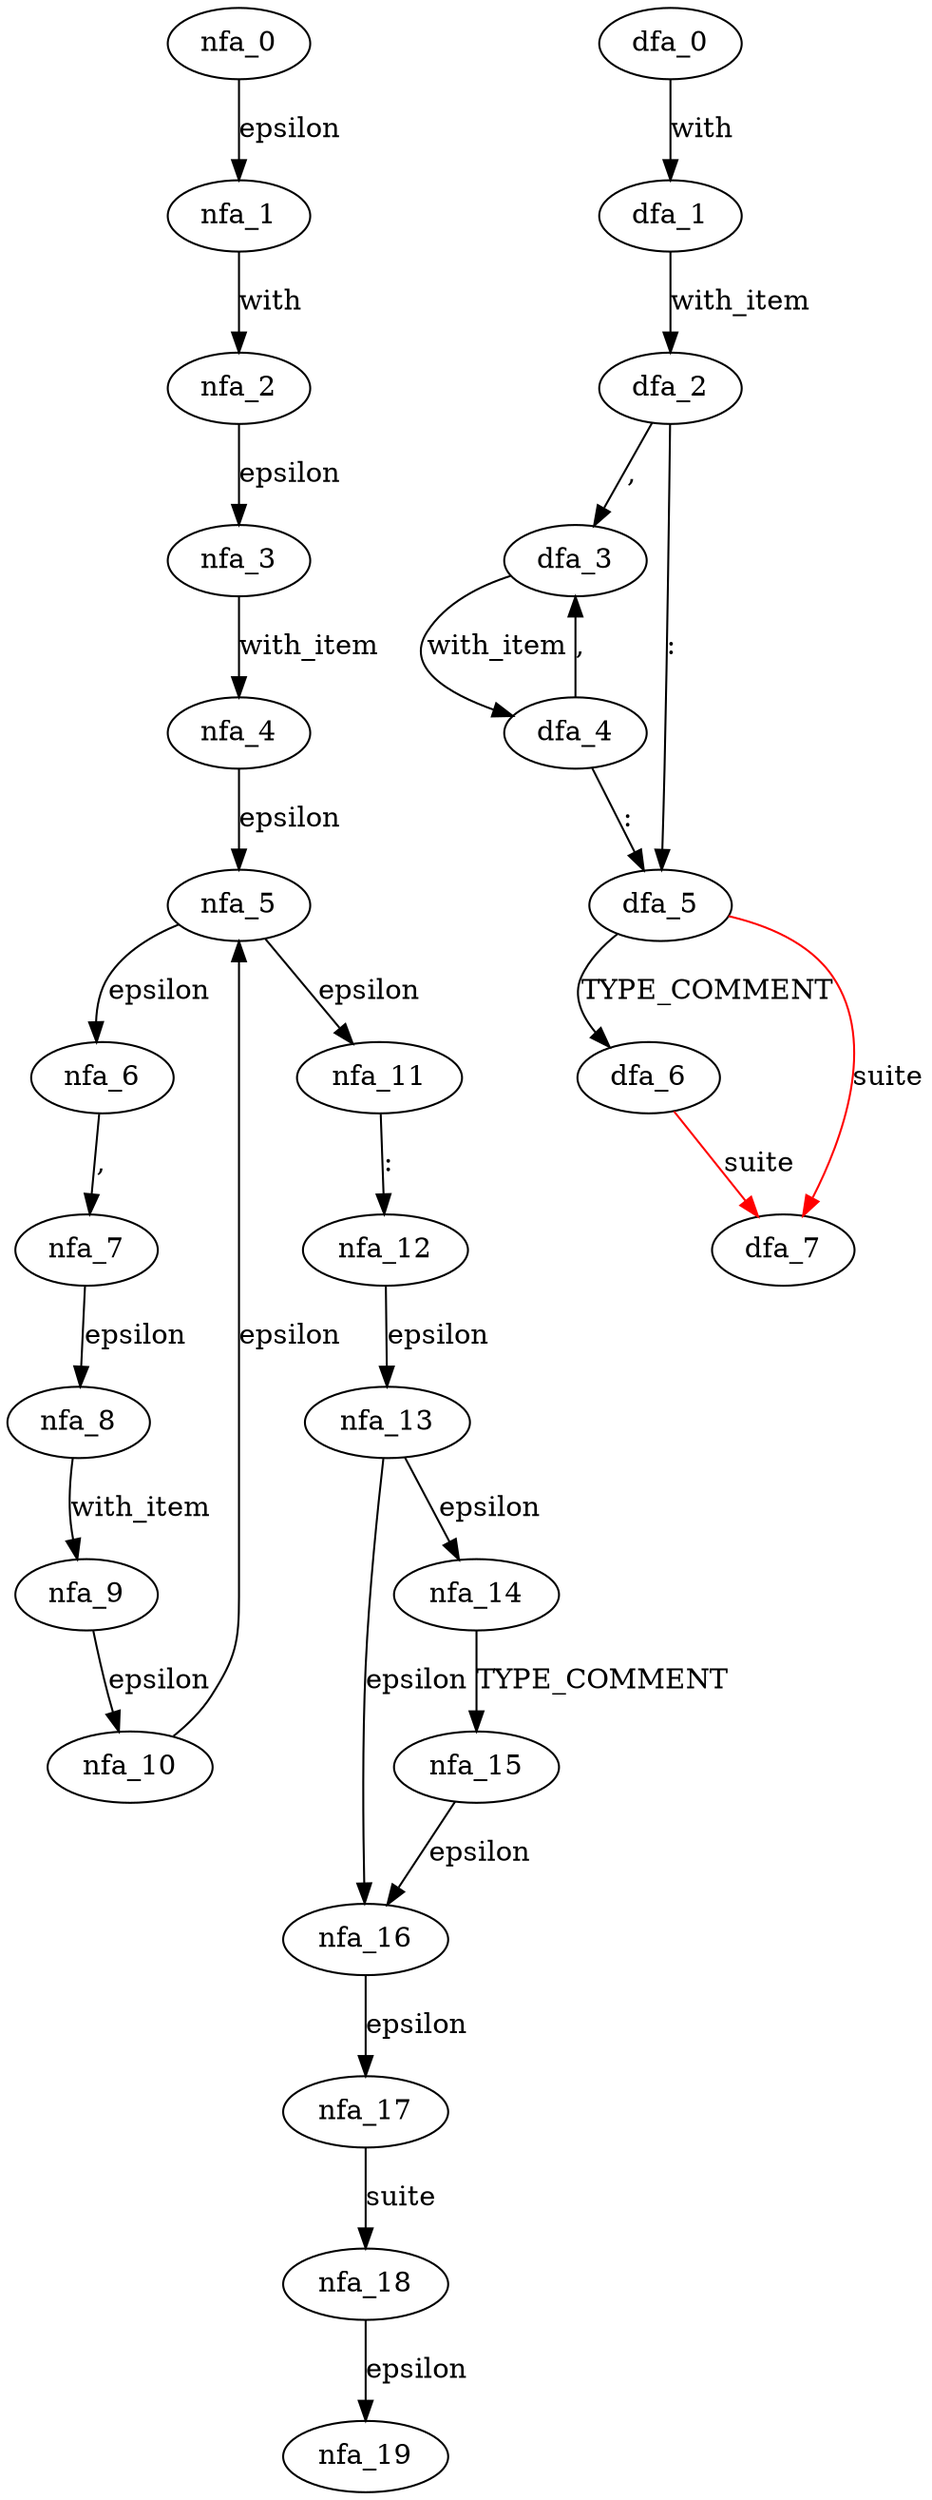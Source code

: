 digraph with_stmt {
 subgraph with_stmt_nfa {
  nfa_0->nfa_1[label=epsilon]
  nfa_1->nfa_2[label="with"]
  nfa_2->nfa_3[label=epsilon]
  nfa_3->nfa_4[label=with_item]
  nfa_4->nfa_5[label=epsilon]
  nfa_5->nfa_6[label=epsilon]
  nfa_6->nfa_7[label=","]
  nfa_7->nfa_8[label=epsilon]
  nfa_8->nfa_9[label=with_item]
  nfa_9->nfa_10[label=epsilon]
  nfa_10->nfa_5[label=epsilon]
  nfa_5->nfa_11[label=epsilon]
  nfa_11->nfa_12[label=":"]
  nfa_12->nfa_13[label=epsilon]
  nfa_13->nfa_14[label=epsilon]
  nfa_14->nfa_15[label=TYPE_COMMENT]
  nfa_15->nfa_16[label=epsilon]
  nfa_16->nfa_17[label=epsilon]
  nfa_17->nfa_18[label=suite]
  nfa_18->nfa_19[label=epsilon]
  nfa_13->nfa_16[label=epsilon]
  }
 subgraph with_stmt_dfa {
  dfa_0->dfa_1[label="with"]
  dfa_1->dfa_2[label=with_item]
  dfa_2->dfa_3[label=","]
  dfa_3->dfa_4[label=with_item]
  dfa_4->dfa_3[label=","]
  dfa_4->dfa_5[label=":"]
  dfa_5->dfa_6[label=TYPE_COMMENT]
  dfa_6->dfa_7[label=suite,color=red]
  dfa_5->dfa_7[label=suite,color=red]
  dfa_2->dfa_5[label=":"]
  }
}
